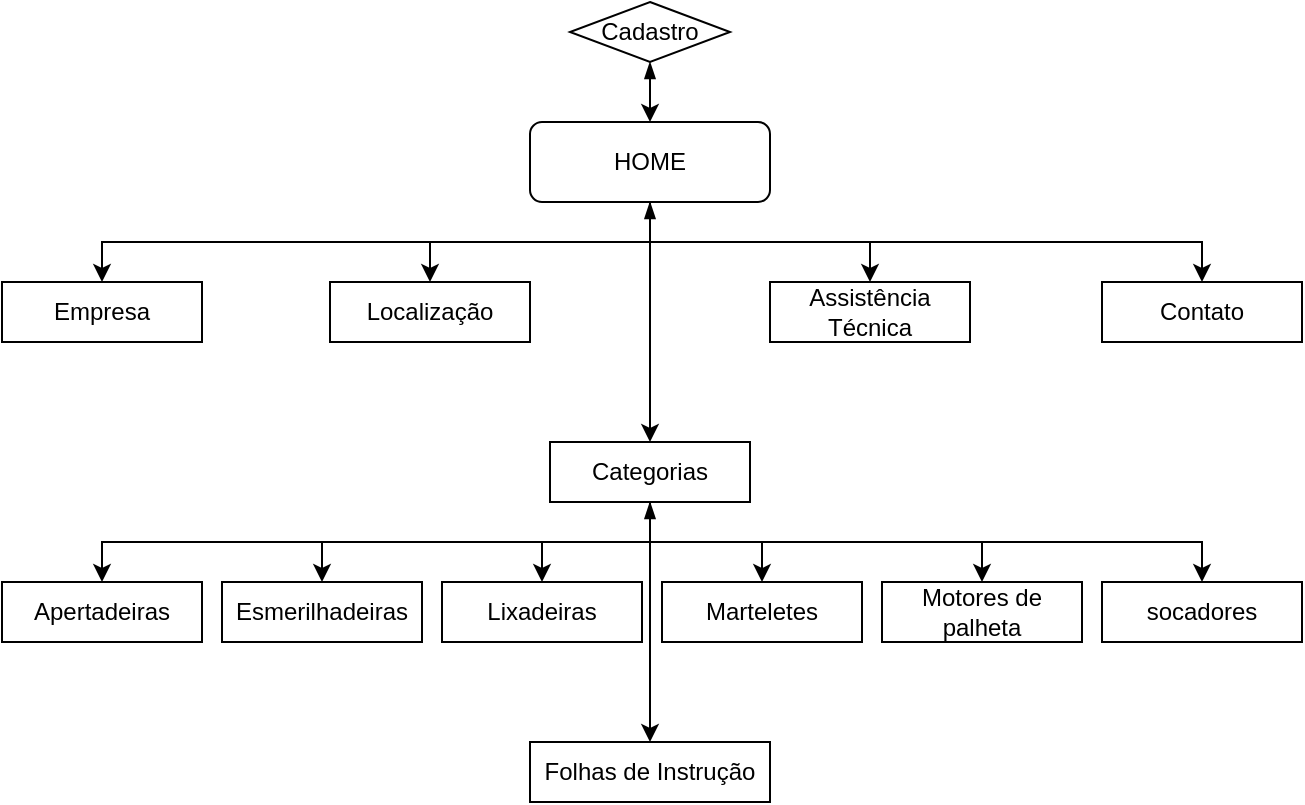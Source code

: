 <mxfile version="13.10.3" type="device"><diagram id="C5RBs43oDa-KdzZeNtuy" name="Page-1"><mxGraphModel dx="1048" dy="476" grid="1" gridSize="10" guides="1" tooltips="1" connect="1" arrows="1" fold="1" page="1" pageScale="1" pageWidth="827" pageHeight="1169" math="0" shadow="0"><root><mxCell id="WIyWlLk6GJQsqaUBKTNV-0"/><mxCell id="WIyWlLk6GJQsqaUBKTNV-1" parent="WIyWlLk6GJQsqaUBKTNV-0"/><mxCell id="C9EDxLtKtHnRYNyKRUnA-11" style="edgeStyle=orthogonalEdgeStyle;rounded=0;orthogonalLoop=1;jettySize=auto;html=1;" parent="WIyWlLk6GJQsqaUBKTNV-1" source="WIyWlLk6GJQsqaUBKTNV-3" target="C9EDxLtKtHnRYNyKRUnA-0" edge="1"><mxGeometry relative="1" as="geometry"><Array as="points"><mxPoint x="364" y="230"/><mxPoint x="90" y="230"/></Array></mxGeometry></mxCell><mxCell id="C9EDxLtKtHnRYNyKRUnA-12" style="edgeStyle=orthogonalEdgeStyle;rounded=0;orthogonalLoop=1;jettySize=auto;html=1;" parent="WIyWlLk6GJQsqaUBKTNV-1" source="WIyWlLk6GJQsqaUBKTNV-3" target="C9EDxLtKtHnRYNyKRUnA-1" edge="1"><mxGeometry relative="1" as="geometry"><Array as="points"><mxPoint x="364" y="230"/><mxPoint x="254" y="230"/></Array></mxGeometry></mxCell><mxCell id="C9EDxLtKtHnRYNyKRUnA-13" style="edgeStyle=orthogonalEdgeStyle;rounded=0;orthogonalLoop=1;jettySize=auto;html=1;" parent="WIyWlLk6GJQsqaUBKTNV-1" source="WIyWlLk6GJQsqaUBKTNV-3" target="C9EDxLtKtHnRYNyKRUnA-4" edge="1"><mxGeometry relative="1" as="geometry"><Array as="points"><mxPoint x="364" y="230"/><mxPoint x="640" y="230"/></Array></mxGeometry></mxCell><mxCell id="C9EDxLtKtHnRYNyKRUnA-14" style="edgeStyle=orthogonalEdgeStyle;rounded=0;orthogonalLoop=1;jettySize=auto;html=1;entryX=0.5;entryY=0;entryDx=0;entryDy=0;" parent="WIyWlLk6GJQsqaUBKTNV-1" source="WIyWlLk6GJQsqaUBKTNV-3" target="C9EDxLtKtHnRYNyKRUnA-3" edge="1"><mxGeometry relative="1" as="geometry"><Array as="points"><mxPoint x="364" y="230"/><mxPoint x="474" y="230"/></Array></mxGeometry></mxCell><mxCell id="C9EDxLtKtHnRYNyKRUnA-15" style="edgeStyle=orthogonalEdgeStyle;rounded=0;orthogonalLoop=1;jettySize=auto;html=1;entryX=0.5;entryY=0;entryDx=0;entryDy=0;startArrow=blockThin;startFill=1;" parent="WIyWlLk6GJQsqaUBKTNV-1" source="WIyWlLk6GJQsqaUBKTNV-3" target="C9EDxLtKtHnRYNyKRUnA-2" edge="1"><mxGeometry relative="1" as="geometry"/></mxCell><mxCell id="WIyWlLk6GJQsqaUBKTNV-3" value="&lt;font style=&quot;vertical-align: inherit&quot;&gt;&lt;font style=&quot;vertical-align: inherit&quot;&gt;HOME&lt;/font&gt;&lt;/font&gt;" style="rounded=1;whiteSpace=wrap;html=1;fontSize=12;glass=0;strokeWidth=1;shadow=0;" parent="WIyWlLk6GJQsqaUBKTNV-1" vertex="1"><mxGeometry x="304" y="170" width="120" height="40" as="geometry"/></mxCell><mxCell id="C9EDxLtKtHnRYNyKRUnA-0" value="Empresa" style="rounded=0;whiteSpace=wrap;html=1;" parent="WIyWlLk6GJQsqaUBKTNV-1" vertex="1"><mxGeometry x="40" y="250" width="100" height="30" as="geometry"/></mxCell><mxCell id="C9EDxLtKtHnRYNyKRUnA-1" value="Localização" style="rounded=0;whiteSpace=wrap;html=1;" parent="WIyWlLk6GJQsqaUBKTNV-1" vertex="1"><mxGeometry x="204" y="250" width="100" height="30" as="geometry"/></mxCell><mxCell id="C9EDxLtKtHnRYNyKRUnA-16" style="edgeStyle=orthogonalEdgeStyle;rounded=0;orthogonalLoop=1;jettySize=auto;html=1;entryX=0.5;entryY=0;entryDx=0;entryDy=0;" parent="WIyWlLk6GJQsqaUBKTNV-1" source="C9EDxLtKtHnRYNyKRUnA-2" target="C9EDxLtKtHnRYNyKRUnA-5" edge="1"><mxGeometry relative="1" as="geometry"><Array as="points"><mxPoint x="364" y="380"/><mxPoint x="90" y="380"/></Array></mxGeometry></mxCell><mxCell id="C9EDxLtKtHnRYNyKRUnA-17" style="edgeStyle=orthogonalEdgeStyle;rounded=0;orthogonalLoop=1;jettySize=auto;html=1;entryX=0.5;entryY=0;entryDx=0;entryDy=0;" parent="WIyWlLk6GJQsqaUBKTNV-1" source="C9EDxLtKtHnRYNyKRUnA-2" target="C9EDxLtKtHnRYNyKRUnA-10" edge="1"><mxGeometry relative="1" as="geometry"><Array as="points"><mxPoint x="364" y="380"/><mxPoint x="640" y="380"/></Array></mxGeometry></mxCell><mxCell id="C9EDxLtKtHnRYNyKRUnA-18" style="edgeStyle=orthogonalEdgeStyle;rounded=0;orthogonalLoop=1;jettySize=auto;html=1;entryX=0.5;entryY=0;entryDx=0;entryDy=0;" parent="WIyWlLk6GJQsqaUBKTNV-1" source="C9EDxLtKtHnRYNyKRUnA-2" target="C9EDxLtKtHnRYNyKRUnA-9" edge="1"><mxGeometry relative="1" as="geometry"><Array as="points"><mxPoint x="364" y="380"/><mxPoint x="530" y="380"/></Array></mxGeometry></mxCell><mxCell id="C9EDxLtKtHnRYNyKRUnA-19" style="edgeStyle=orthogonalEdgeStyle;rounded=0;orthogonalLoop=1;jettySize=auto;html=1;entryX=0.5;entryY=0;entryDx=0;entryDy=0;" parent="WIyWlLk6GJQsqaUBKTNV-1" source="C9EDxLtKtHnRYNyKRUnA-2" target="C9EDxLtKtHnRYNyKRUnA-6" edge="1"><mxGeometry relative="1" as="geometry"><Array as="points"><mxPoint x="364" y="380"/><mxPoint x="200" y="380"/></Array></mxGeometry></mxCell><mxCell id="C9EDxLtKtHnRYNyKRUnA-20" style="edgeStyle=orthogonalEdgeStyle;rounded=0;orthogonalLoop=1;jettySize=auto;html=1;" parent="WIyWlLk6GJQsqaUBKTNV-1" source="C9EDxLtKtHnRYNyKRUnA-2" target="C9EDxLtKtHnRYNyKRUnA-7" edge="1"><mxGeometry relative="1" as="geometry"/></mxCell><mxCell id="C9EDxLtKtHnRYNyKRUnA-21" style="edgeStyle=orthogonalEdgeStyle;rounded=0;orthogonalLoop=1;jettySize=auto;html=1;entryX=0.5;entryY=0;entryDx=0;entryDy=0;startArrow=blockThin;startFill=1;" parent="WIyWlLk6GJQsqaUBKTNV-1" source="C9EDxLtKtHnRYNyKRUnA-2" target="C9EDxLtKtHnRYNyKRUnA-8" edge="1"><mxGeometry relative="1" as="geometry"/></mxCell><mxCell id="BX2j9Z1QubvmmZi7shJU-0" value="" style="edgeStyle=orthogonalEdgeStyle;rounded=0;orthogonalLoop=1;jettySize=auto;html=1;" edge="1" parent="WIyWlLk6GJQsqaUBKTNV-1" source="C9EDxLtKtHnRYNyKRUnA-2" target="C9EDxLtKtHnRYNyKRUnA-26"><mxGeometry relative="1" as="geometry"/></mxCell><mxCell id="C9EDxLtKtHnRYNyKRUnA-2" value="Categorias" style="rounded=0;whiteSpace=wrap;html=1;" parent="WIyWlLk6GJQsqaUBKTNV-1" vertex="1"><mxGeometry x="314" y="330" width="100" height="30" as="geometry"/></mxCell><mxCell id="C9EDxLtKtHnRYNyKRUnA-3" value="Assistência Técnica" style="rounded=0;whiteSpace=wrap;html=1;" parent="WIyWlLk6GJQsqaUBKTNV-1" vertex="1"><mxGeometry x="424" y="250" width="100" height="30" as="geometry"/></mxCell><mxCell id="C9EDxLtKtHnRYNyKRUnA-4" value="Contato" style="rounded=0;whiteSpace=wrap;html=1;" parent="WIyWlLk6GJQsqaUBKTNV-1" vertex="1"><mxGeometry x="590" y="250" width="100" height="30" as="geometry"/></mxCell><mxCell id="C9EDxLtKtHnRYNyKRUnA-5" value="Apertadeiras" style="rounded=0;whiteSpace=wrap;html=1;" parent="WIyWlLk6GJQsqaUBKTNV-1" vertex="1"><mxGeometry x="40" y="400" width="100" height="30" as="geometry"/></mxCell><mxCell id="C9EDxLtKtHnRYNyKRUnA-6" value="Esmerilhadeiras" style="rounded=0;whiteSpace=wrap;html=1;" parent="WIyWlLk6GJQsqaUBKTNV-1" vertex="1"><mxGeometry x="150" y="400" width="100" height="30" as="geometry"/></mxCell><mxCell id="C9EDxLtKtHnRYNyKRUnA-7" value="Lixadeiras" style="rounded=0;whiteSpace=wrap;html=1;" parent="WIyWlLk6GJQsqaUBKTNV-1" vertex="1"><mxGeometry x="260" y="400" width="100" height="30" as="geometry"/></mxCell><mxCell id="C9EDxLtKtHnRYNyKRUnA-8" value="Marteletes" style="rounded=0;whiteSpace=wrap;html=1;" parent="WIyWlLk6GJQsqaUBKTNV-1" vertex="1"><mxGeometry x="370" y="400" width="100" height="30" as="geometry"/></mxCell><mxCell id="C9EDxLtKtHnRYNyKRUnA-9" value="Motores de palheta" style="rounded=0;whiteSpace=wrap;html=1;" parent="WIyWlLk6GJQsqaUBKTNV-1" vertex="1"><mxGeometry x="480" y="400" width="100" height="30" as="geometry"/></mxCell><mxCell id="C9EDxLtKtHnRYNyKRUnA-10" value="socadores" style="rounded=0;whiteSpace=wrap;html=1;" parent="WIyWlLk6GJQsqaUBKTNV-1" vertex="1"><mxGeometry x="590" y="400" width="100" height="30" as="geometry"/></mxCell><mxCell id="C9EDxLtKtHnRYNyKRUnA-26" value="Folhas de Instrução" style="rounded=0;whiteSpace=wrap;html=1;" parent="WIyWlLk6GJQsqaUBKTNV-1" vertex="1"><mxGeometry x="304" y="480" width="120" height="30" as="geometry"/></mxCell><mxCell id="C9EDxLtKtHnRYNyKRUnA-30" style="edgeStyle=orthogonalEdgeStyle;rounded=0;orthogonalLoop=1;jettySize=auto;html=1;startArrow=blockThin;startFill=1;" parent="WIyWlLk6GJQsqaUBKTNV-1" source="C9EDxLtKtHnRYNyKRUnA-28" target="WIyWlLk6GJQsqaUBKTNV-3" edge="1"><mxGeometry relative="1" as="geometry"/></mxCell><mxCell id="C9EDxLtKtHnRYNyKRUnA-28" value="Cadastro" style="rhombus;whiteSpace=wrap;html=1;" parent="WIyWlLk6GJQsqaUBKTNV-1" vertex="1"><mxGeometry x="324" y="110" width="80" height="30" as="geometry"/></mxCell></root></mxGraphModel></diagram></mxfile>